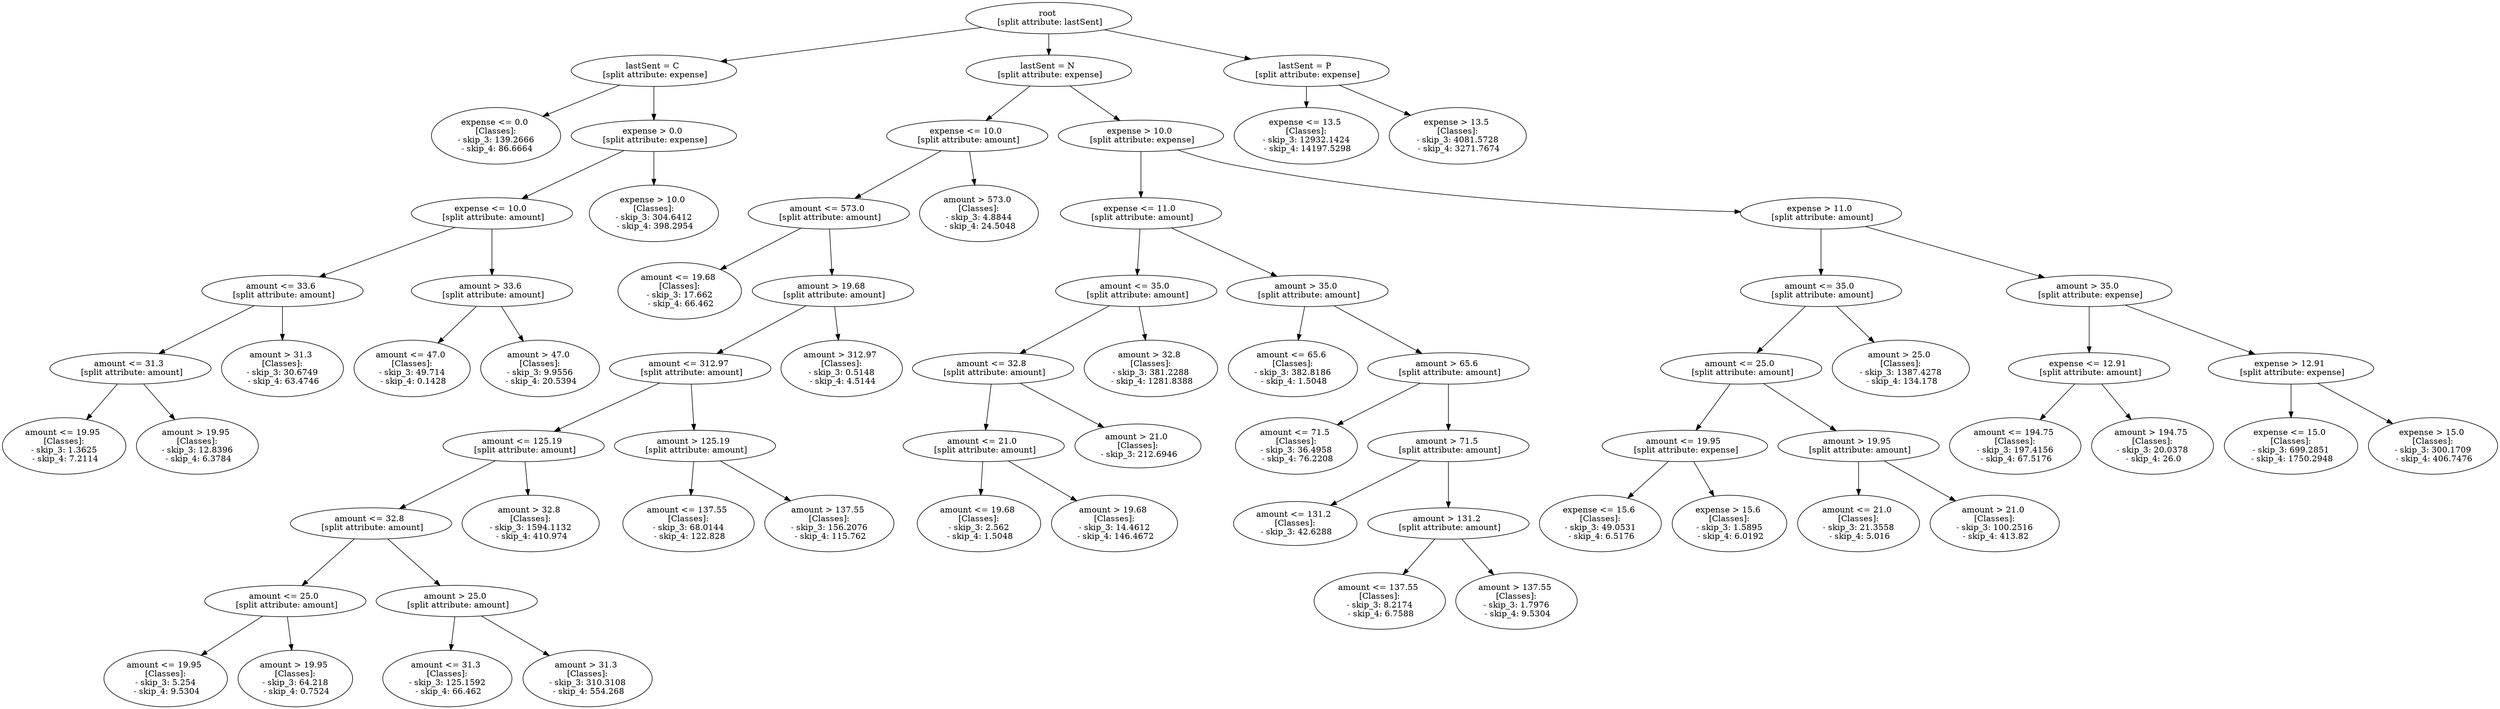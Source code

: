 // Road_Traffic_Fine_Management_Process-p_3-2
digraph "Road_Traffic_Fine_Management_Process-p_3-2" {
	"3270f403-a87f-443c-a193-5598883bd67b" [label="root 
 [split attribute: lastSent]"]
	"ad6b4591-820c-4fa4-9119-5038e081c648" [label="lastSent = C 
 [split attribute: expense]"]
	"3270f403-a87f-443c-a193-5598883bd67b" -> "ad6b4591-820c-4fa4-9119-5038e081c648"
	"e01be786-681c-4dd4-86bb-296532175eda" [label="expense <= 0.0 
 [Classes]: 
 - skip_3: 139.2666 
 - skip_4: 86.6664"]
	"ad6b4591-820c-4fa4-9119-5038e081c648" -> "e01be786-681c-4dd4-86bb-296532175eda"
	"cbb1949b-66a0-478f-a15c-1df8f5208558" [label="expense > 0.0 
 [split attribute: expense]"]
	"ad6b4591-820c-4fa4-9119-5038e081c648" -> "cbb1949b-66a0-478f-a15c-1df8f5208558"
	"56de4d7c-8cab-419b-b6cd-10b9953d6b75" [label="expense <= 10.0 
 [split attribute: amount]"]
	"cbb1949b-66a0-478f-a15c-1df8f5208558" -> "56de4d7c-8cab-419b-b6cd-10b9953d6b75"
	"7c1fd579-2b1c-4a3e-9e95-327769b82c8a" [label="amount <= 33.6 
 [split attribute: amount]"]
	"56de4d7c-8cab-419b-b6cd-10b9953d6b75" -> "7c1fd579-2b1c-4a3e-9e95-327769b82c8a"
	"359759d1-7543-406f-bb53-11609ba6b933" [label="amount <= 31.3 
 [split attribute: amount]"]
	"7c1fd579-2b1c-4a3e-9e95-327769b82c8a" -> "359759d1-7543-406f-bb53-11609ba6b933"
	"14bd39bc-4914-4658-b817-c22e1a9adb5f" [label="amount <= 19.95 
 [Classes]: 
 - skip_3: 1.3625 
 - skip_4: 7.2114"]
	"359759d1-7543-406f-bb53-11609ba6b933" -> "14bd39bc-4914-4658-b817-c22e1a9adb5f"
	"fcf2a2cc-bb49-47a6-a507-769bd384a34b" [label="amount > 19.95 
 [Classes]: 
 - skip_3: 12.8396 
 - skip_4: 6.3784"]
	"359759d1-7543-406f-bb53-11609ba6b933" -> "fcf2a2cc-bb49-47a6-a507-769bd384a34b"
	"38259736-3aa2-4212-b5cb-45d583fe8bf8" [label="amount > 31.3 
 [Classes]: 
 - skip_3: 30.6749 
 - skip_4: 63.4746"]
	"7c1fd579-2b1c-4a3e-9e95-327769b82c8a" -> "38259736-3aa2-4212-b5cb-45d583fe8bf8"
	"9018c38c-53fc-41b9-be44-1e993be5b663" [label="amount > 33.6 
 [split attribute: amount]"]
	"56de4d7c-8cab-419b-b6cd-10b9953d6b75" -> "9018c38c-53fc-41b9-be44-1e993be5b663"
	"e59e780c-23e7-4cab-a996-ca57dc3602e4" [label="amount <= 47.0 
 [Classes]: 
 - skip_3: 49.714 
 - skip_4: 0.1428"]
	"9018c38c-53fc-41b9-be44-1e993be5b663" -> "e59e780c-23e7-4cab-a996-ca57dc3602e4"
	"9ac15629-dafc-4cfd-82d6-bbddb3404d40" [label="amount > 47.0 
 [Classes]: 
 - skip_3: 9.9556 
 - skip_4: 20.5394"]
	"9018c38c-53fc-41b9-be44-1e993be5b663" -> "9ac15629-dafc-4cfd-82d6-bbddb3404d40"
	"4f7278b4-8347-4cd1-8e06-64c6d25bd3b0" [label="expense > 10.0 
 [Classes]: 
 - skip_3: 304.6412 
 - skip_4: 398.2954"]
	"cbb1949b-66a0-478f-a15c-1df8f5208558" -> "4f7278b4-8347-4cd1-8e06-64c6d25bd3b0"
	"962e530b-9679-4d7c-9849-e54ec5482585" [label="lastSent = N 
 [split attribute: expense]"]
	"3270f403-a87f-443c-a193-5598883bd67b" -> "962e530b-9679-4d7c-9849-e54ec5482585"
	"167d2934-221b-48f7-b804-3b55ec6d4d61" [label="expense <= 10.0 
 [split attribute: amount]"]
	"962e530b-9679-4d7c-9849-e54ec5482585" -> "167d2934-221b-48f7-b804-3b55ec6d4d61"
	"9a026e3e-c153-494b-a8b3-6401939e2948" [label="amount <= 573.0 
 [split attribute: amount]"]
	"167d2934-221b-48f7-b804-3b55ec6d4d61" -> "9a026e3e-c153-494b-a8b3-6401939e2948"
	"74e26113-7415-4a58-9ae5-ddb8b80e8ce8" [label="amount <= 19.68 
 [Classes]: 
 - skip_3: 17.662 
 - skip_4: 66.462"]
	"9a026e3e-c153-494b-a8b3-6401939e2948" -> "74e26113-7415-4a58-9ae5-ddb8b80e8ce8"
	"65b4ccbd-df12-4e25-b852-42cefcd024f0" [label="amount > 19.68 
 [split attribute: amount]"]
	"9a026e3e-c153-494b-a8b3-6401939e2948" -> "65b4ccbd-df12-4e25-b852-42cefcd024f0"
	"30cbae48-6af0-46d9-b8c2-6c53a89a76b5" [label="amount <= 312.97 
 [split attribute: amount]"]
	"65b4ccbd-df12-4e25-b852-42cefcd024f0" -> "30cbae48-6af0-46d9-b8c2-6c53a89a76b5"
	"b3ce2ea7-a363-48c2-832f-3ccd6a4c9089" [label="amount <= 125.19 
 [split attribute: amount]"]
	"30cbae48-6af0-46d9-b8c2-6c53a89a76b5" -> "b3ce2ea7-a363-48c2-832f-3ccd6a4c9089"
	"b9f8c72b-17b6-4ee9-a5a3-bd15efb489e6" [label="amount <= 32.8 
 [split attribute: amount]"]
	"b3ce2ea7-a363-48c2-832f-3ccd6a4c9089" -> "b9f8c72b-17b6-4ee9-a5a3-bd15efb489e6"
	"ff56905b-27f1-4428-bf02-79ecf212dc40" [label="amount <= 25.0 
 [split attribute: amount]"]
	"b9f8c72b-17b6-4ee9-a5a3-bd15efb489e6" -> "ff56905b-27f1-4428-bf02-79ecf212dc40"
	"b998c711-1943-41fb-af30-495ba6e0aaa3" [label="amount <= 19.95 
 [Classes]: 
 - skip_3: 5.254 
 - skip_4: 9.5304"]
	"ff56905b-27f1-4428-bf02-79ecf212dc40" -> "b998c711-1943-41fb-af30-495ba6e0aaa3"
	"fef9ab10-7083-4c8b-9fb4-3ac96b79a153" [label="amount > 19.95 
 [Classes]: 
 - skip_3: 64.218 
 - skip_4: 0.7524"]
	"ff56905b-27f1-4428-bf02-79ecf212dc40" -> "fef9ab10-7083-4c8b-9fb4-3ac96b79a153"
	"a23f1fce-4a82-48ce-9e97-1fb656fd4db7" [label="amount > 25.0 
 [split attribute: amount]"]
	"b9f8c72b-17b6-4ee9-a5a3-bd15efb489e6" -> "a23f1fce-4a82-48ce-9e97-1fb656fd4db7"
	"af86231b-0e2d-40f9-aa80-fd541cadb236" [label="amount <= 31.3 
 [Classes]: 
 - skip_3: 125.1592 
 - skip_4: 66.462"]
	"a23f1fce-4a82-48ce-9e97-1fb656fd4db7" -> "af86231b-0e2d-40f9-aa80-fd541cadb236"
	"3f29ce1b-e636-4abf-8b76-0199c43c03dd" [label="amount > 31.3 
 [Classes]: 
 - skip_3: 310.3108 
 - skip_4: 554.268"]
	"a23f1fce-4a82-48ce-9e97-1fb656fd4db7" -> "3f29ce1b-e636-4abf-8b76-0199c43c03dd"
	"97824638-1c84-4280-950b-a188331c3ff4" [label="amount > 32.8 
 [Classes]: 
 - skip_3: 1594.1132 
 - skip_4: 410.974"]
	"b3ce2ea7-a363-48c2-832f-3ccd6a4c9089" -> "97824638-1c84-4280-950b-a188331c3ff4"
	"eb77615d-ba75-4c7c-b2b6-ecdb9bd9ff2f" [label="amount > 125.19 
 [split attribute: amount]"]
	"30cbae48-6af0-46d9-b8c2-6c53a89a76b5" -> "eb77615d-ba75-4c7c-b2b6-ecdb9bd9ff2f"
	"d485f7f2-e64d-42ea-9901-a81ef221236d" [label="amount <= 137.55 
 [Classes]: 
 - skip_3: 68.0144 
 - skip_4: 122.828"]
	"eb77615d-ba75-4c7c-b2b6-ecdb9bd9ff2f" -> "d485f7f2-e64d-42ea-9901-a81ef221236d"
	"3e61178b-097f-4763-bb32-13551ec3b7ac" [label="amount > 137.55 
 [Classes]: 
 - skip_3: 156.2076 
 - skip_4: 115.762"]
	"eb77615d-ba75-4c7c-b2b6-ecdb9bd9ff2f" -> "3e61178b-097f-4763-bb32-13551ec3b7ac"
	"1fbe8ad2-dd2d-4127-992e-cca9496e8709" [label="amount > 312.97 
 [Classes]: 
 - skip_3: 0.5148 
 - skip_4: 4.5144"]
	"65b4ccbd-df12-4e25-b852-42cefcd024f0" -> "1fbe8ad2-dd2d-4127-992e-cca9496e8709"
	"687446a9-e92a-4c73-9e23-55b582e8ba93" [label="amount > 573.0 
 [Classes]: 
 - skip_3: 4.8844 
 - skip_4: 24.5048"]
	"167d2934-221b-48f7-b804-3b55ec6d4d61" -> "687446a9-e92a-4c73-9e23-55b582e8ba93"
	"f6d033b3-b00d-4e42-a75c-1db47fe76053" [label="expense > 10.0 
 [split attribute: expense]"]
	"962e530b-9679-4d7c-9849-e54ec5482585" -> "f6d033b3-b00d-4e42-a75c-1db47fe76053"
	"c6dcb63a-b4ef-4aa9-a988-c321aff35300" [label="expense <= 11.0 
 [split attribute: amount]"]
	"f6d033b3-b00d-4e42-a75c-1db47fe76053" -> "c6dcb63a-b4ef-4aa9-a988-c321aff35300"
	"ca23fb7c-2db7-4fe9-822c-150c0f3b5aff" [label="amount <= 35.0 
 [split attribute: amount]"]
	"c6dcb63a-b4ef-4aa9-a988-c321aff35300" -> "ca23fb7c-2db7-4fe9-822c-150c0f3b5aff"
	"169c3c12-ebae-46c6-90bc-d3632f1e94ea" [label="amount <= 32.8 
 [split attribute: amount]"]
	"ca23fb7c-2db7-4fe9-822c-150c0f3b5aff" -> "169c3c12-ebae-46c6-90bc-d3632f1e94ea"
	"0a23cd9f-7140-4308-8b61-d3c876668c69" [label="amount <= 21.0 
 [split attribute: amount]"]
	"169c3c12-ebae-46c6-90bc-d3632f1e94ea" -> "0a23cd9f-7140-4308-8b61-d3c876668c69"
	"3e029f90-f773-4ad7-863a-aa3c3a397f49" [label="amount <= 19.68 
 [Classes]: 
 - skip_3: 2.562 
 - skip_4: 1.5048"]
	"0a23cd9f-7140-4308-8b61-d3c876668c69" -> "3e029f90-f773-4ad7-863a-aa3c3a397f49"
	"433e356a-ef0d-4ae6-9e11-f91bc73f1055" [label="amount > 19.68 
 [Classes]: 
 - skip_3: 14.4612 
 - skip_4: 146.4672"]
	"0a23cd9f-7140-4308-8b61-d3c876668c69" -> "433e356a-ef0d-4ae6-9e11-f91bc73f1055"
	"dd579c60-d7d9-4379-abb2-c184d13d90ea" [label="amount > 21.0 
 [Classes]: 
 - skip_3: 212.6946"]
	"169c3c12-ebae-46c6-90bc-d3632f1e94ea" -> "dd579c60-d7d9-4379-abb2-c184d13d90ea"
	"dd17a278-0c9c-4525-b4e0-8a984af3350c" [label="amount > 32.8 
 [Classes]: 
 - skip_3: 381.2288 
 - skip_4: 1281.8388"]
	"ca23fb7c-2db7-4fe9-822c-150c0f3b5aff" -> "dd17a278-0c9c-4525-b4e0-8a984af3350c"
	"4d9f4b83-bc45-4669-8440-a0e083dfed4f" [label="amount > 35.0 
 [split attribute: amount]"]
	"c6dcb63a-b4ef-4aa9-a988-c321aff35300" -> "4d9f4b83-bc45-4669-8440-a0e083dfed4f"
	"629e33a9-5ce9-4e86-ae9b-6f5c951aa57e" [label="amount <= 65.6 
 [Classes]: 
 - skip_3: 382.8186 
 - skip_4: 1.5048"]
	"4d9f4b83-bc45-4669-8440-a0e083dfed4f" -> "629e33a9-5ce9-4e86-ae9b-6f5c951aa57e"
	"730e5776-3abe-4ac2-b400-244500b8cb6a" [label="amount > 65.6 
 [split attribute: amount]"]
	"4d9f4b83-bc45-4669-8440-a0e083dfed4f" -> "730e5776-3abe-4ac2-b400-244500b8cb6a"
	"a8373db5-7f01-4131-9736-be3ba184af1b" [label="amount <= 71.5 
 [Classes]: 
 - skip_3: 36.4958 
 - skip_4: 76.2208"]
	"730e5776-3abe-4ac2-b400-244500b8cb6a" -> "a8373db5-7f01-4131-9736-be3ba184af1b"
	"cc6e6a0b-f01b-47fc-8708-03ea152550ff" [label="amount > 71.5 
 [split attribute: amount]"]
	"730e5776-3abe-4ac2-b400-244500b8cb6a" -> "cc6e6a0b-f01b-47fc-8708-03ea152550ff"
	"75c1d7c5-1865-4b4c-ba06-a1a6e18d9072" [label="amount <= 131.2 
 [Classes]: 
 - skip_3: 42.6288"]
	"cc6e6a0b-f01b-47fc-8708-03ea152550ff" -> "75c1d7c5-1865-4b4c-ba06-a1a6e18d9072"
	"31a556d2-3caf-476e-bc71-0b5b20ce1520" [label="amount > 131.2 
 [split attribute: amount]"]
	"cc6e6a0b-f01b-47fc-8708-03ea152550ff" -> "31a556d2-3caf-476e-bc71-0b5b20ce1520"
	"e647c29a-c9c8-482b-a146-070162f0398f" [label="amount <= 137.55 
 [Classes]: 
 - skip_3: 8.2174 
 - skip_4: 6.7588"]
	"31a556d2-3caf-476e-bc71-0b5b20ce1520" -> "e647c29a-c9c8-482b-a146-070162f0398f"
	"94043473-ca25-47d8-a428-1d4f374f7b63" [label="amount > 137.55 
 [Classes]: 
 - skip_3: 1.7976 
 - skip_4: 9.5304"]
	"31a556d2-3caf-476e-bc71-0b5b20ce1520" -> "94043473-ca25-47d8-a428-1d4f374f7b63"
	"3cabdd93-ef34-4f21-88cf-44c1268a4cea" [label="expense > 11.0 
 [split attribute: amount]"]
	"f6d033b3-b00d-4e42-a75c-1db47fe76053" -> "3cabdd93-ef34-4f21-88cf-44c1268a4cea"
	"fc83656b-c609-4fe6-ab1e-d5116e8e851b" [label="amount <= 35.0 
 [split attribute: amount]"]
	"3cabdd93-ef34-4f21-88cf-44c1268a4cea" -> "fc83656b-c609-4fe6-ab1e-d5116e8e851b"
	"3d1ac7b6-6a02-4cf1-b656-088200c8e0f1" [label="amount <= 25.0 
 [split attribute: amount]"]
	"fc83656b-c609-4fe6-ab1e-d5116e8e851b" -> "3d1ac7b6-6a02-4cf1-b656-088200c8e0f1"
	"3ff315fc-d8bc-4e16-8c89-791a65faf143" [label="amount <= 19.95 
 [split attribute: expense]"]
	"3d1ac7b6-6a02-4cf1-b656-088200c8e0f1" -> "3ff315fc-d8bc-4e16-8c89-791a65faf143"
	"561f3a5c-a32c-466c-b024-2bf589d085be" [label="expense <= 15.6 
 [Classes]: 
 - skip_3: 49.0531 
 - skip_4: 6.5176"]
	"3ff315fc-d8bc-4e16-8c89-791a65faf143" -> "561f3a5c-a32c-466c-b024-2bf589d085be"
	"a49ab045-7991-4b1d-a32c-7268a96eba48" [label="expense > 15.6 
 [Classes]: 
 - skip_3: 1.5895 
 - skip_4: 6.0192"]
	"3ff315fc-d8bc-4e16-8c89-791a65faf143" -> "a49ab045-7991-4b1d-a32c-7268a96eba48"
	"07442a96-85a6-4430-84ff-7e8850c72b5d" [label="amount > 19.95 
 [split attribute: amount]"]
	"3d1ac7b6-6a02-4cf1-b656-088200c8e0f1" -> "07442a96-85a6-4430-84ff-7e8850c72b5d"
	"fde0ca96-56dd-4a54-b307-3ba6a52f1b60" [label="amount <= 21.0 
 [Classes]: 
 - skip_3: 21.3558 
 - skip_4: 5.016"]
	"07442a96-85a6-4430-84ff-7e8850c72b5d" -> "fde0ca96-56dd-4a54-b307-3ba6a52f1b60"
	"3aac9a92-95e8-4532-957d-d8604389a882" [label="amount > 21.0 
 [Classes]: 
 - skip_3: 100.2516 
 - skip_4: 413.82"]
	"07442a96-85a6-4430-84ff-7e8850c72b5d" -> "3aac9a92-95e8-4532-957d-d8604389a882"
	"2f1a6d55-f05c-4ca0-82c6-dd79f63452ad" [label="amount > 25.0 
 [Classes]: 
 - skip_3: 1387.4278 
 - skip_4: 134.178"]
	"fc83656b-c609-4fe6-ab1e-d5116e8e851b" -> "2f1a6d55-f05c-4ca0-82c6-dd79f63452ad"
	"9f97181c-e579-4ec5-9987-d097f62782fc" [label="amount > 35.0 
 [split attribute: expense]"]
	"3cabdd93-ef34-4f21-88cf-44c1268a4cea" -> "9f97181c-e579-4ec5-9987-d097f62782fc"
	"bcbe32d8-cfd0-4876-919c-80e981f3dc9a" [label="expense <= 12.91 
 [split attribute: amount]"]
	"9f97181c-e579-4ec5-9987-d097f62782fc" -> "bcbe32d8-cfd0-4876-919c-80e981f3dc9a"
	"8cdd2d1a-93e8-4fd3-97be-c9058dd5241f" [label="amount <= 194.75 
 [Classes]: 
 - skip_3: 197.4156 
 - skip_4: 67.5176"]
	"bcbe32d8-cfd0-4876-919c-80e981f3dc9a" -> "8cdd2d1a-93e8-4fd3-97be-c9058dd5241f"
	"b110c320-a53f-43af-a4a7-c67e86ca3088" [label="amount > 194.75 
 [Classes]: 
 - skip_3: 20.0378 
 - skip_4: 26.0"]
	"bcbe32d8-cfd0-4876-919c-80e981f3dc9a" -> "b110c320-a53f-43af-a4a7-c67e86ca3088"
	"6ec0e28c-2e4f-4d7d-9264-5e9d0116bfbe" [label="expense > 12.91 
 [split attribute: expense]"]
	"9f97181c-e579-4ec5-9987-d097f62782fc" -> "6ec0e28c-2e4f-4d7d-9264-5e9d0116bfbe"
	"6231a847-82a5-40d9-b74f-65cb2a0d81fd" [label="expense <= 15.0 
 [Classes]: 
 - skip_3: 699.2851 
 - skip_4: 1750.2948"]
	"6ec0e28c-2e4f-4d7d-9264-5e9d0116bfbe" -> "6231a847-82a5-40d9-b74f-65cb2a0d81fd"
	"86d94269-4d92-40e4-93d3-c28ca5caa99c" [label="expense > 15.0 
 [Classes]: 
 - skip_3: 300.1709 
 - skip_4: 406.7476"]
	"6ec0e28c-2e4f-4d7d-9264-5e9d0116bfbe" -> "86d94269-4d92-40e4-93d3-c28ca5caa99c"
	"2ed7cc0c-ec56-405e-a7ff-bfae3d7133d2" [label="lastSent = P 
 [split attribute: expense]"]
	"3270f403-a87f-443c-a193-5598883bd67b" -> "2ed7cc0c-ec56-405e-a7ff-bfae3d7133d2"
	"9c7fba87-a469-4fef-b069-374fa49bf28b" [label="expense <= 13.5 
 [Classes]: 
 - skip_3: 12932.1424 
 - skip_4: 14197.5298"]
	"2ed7cc0c-ec56-405e-a7ff-bfae3d7133d2" -> "9c7fba87-a469-4fef-b069-374fa49bf28b"
	"e89ca4dc-86f7-4c36-9090-8a1a9296b95c" [label="expense > 13.5 
 [Classes]: 
 - skip_3: 4081.5728 
 - skip_4: 3271.7674"]
	"2ed7cc0c-ec56-405e-a7ff-bfae3d7133d2" -> "e89ca4dc-86f7-4c36-9090-8a1a9296b95c"
}
